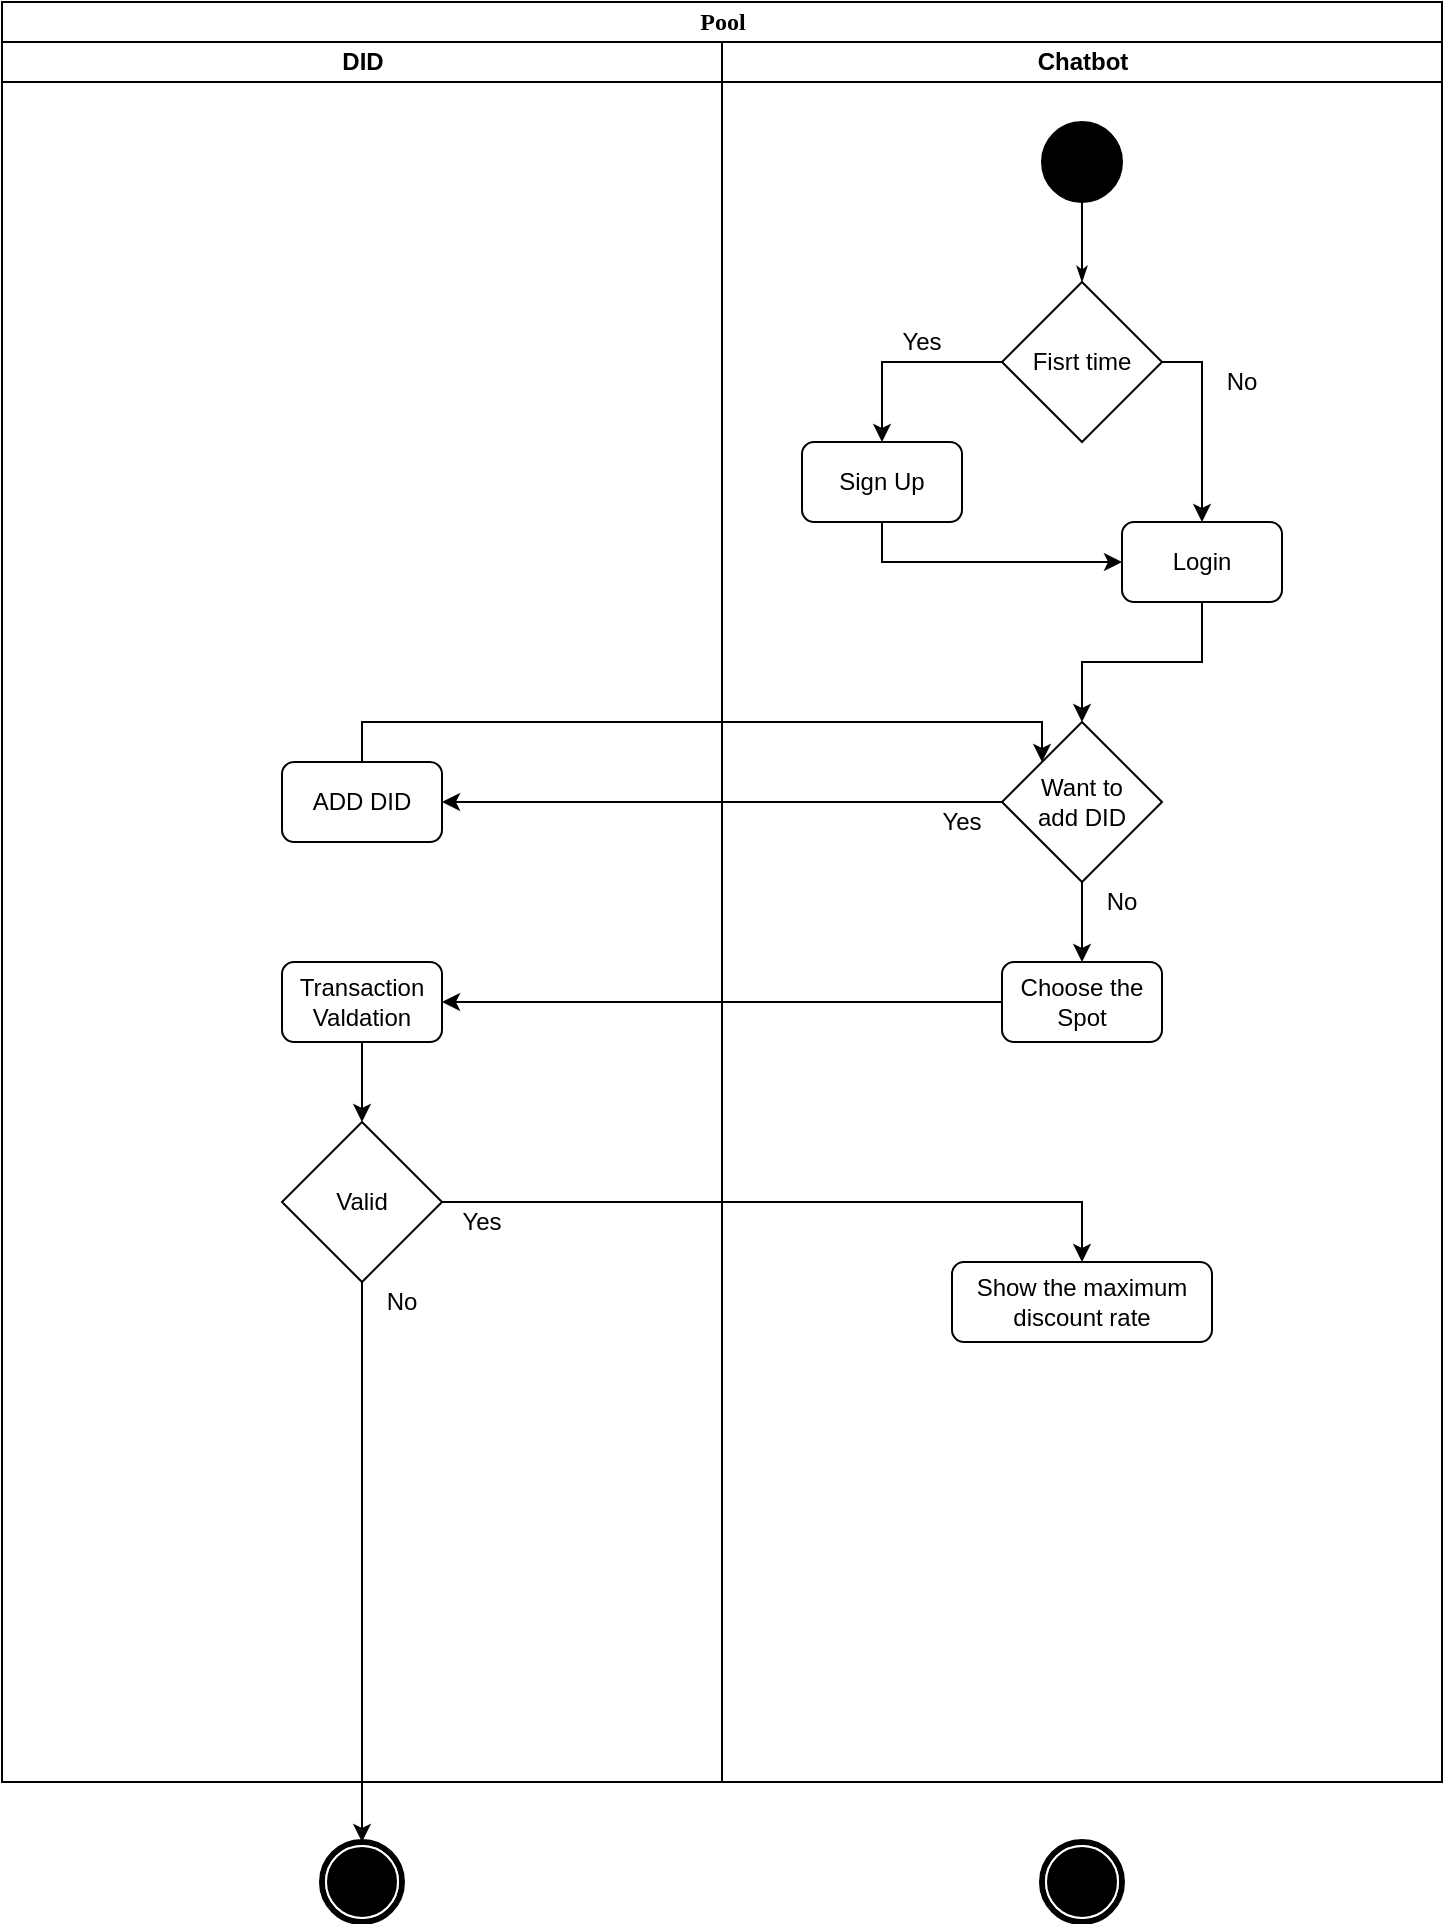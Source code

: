 <mxfile version="13.6.5" type="github">
  <diagram name="Page-1" id="0783ab3e-0a74-02c8-0abd-f7b4e66b4bec">
    <mxGraphModel dx="1673" dy="896" grid="1" gridSize="10" guides="1" tooltips="1" connect="1" arrows="1" fold="1" page="1" pageScale="1" pageWidth="850" pageHeight="1100" background="#ffffff" math="0" shadow="0">
      <root>
        <mxCell id="0" />
        <mxCell id="1" parent="0" />
        <mxCell id="60571a20871a0731-5" value="" style="shape=mxgraph.bpmn.shape;html=1;verticalLabelPosition=bottom;labelBackgroundColor=#ffffff;verticalAlign=top;perimeter=ellipsePerimeter;outline=end;symbol=terminate;rounded=0;shadow=0;comic=0;strokeWidth=1;fontFamily=Verdana;fontSize=12;align=center;" parent="1" vertex="1">
          <mxGeometry x="560" y="960" width="40" height="40" as="geometry" />
        </mxCell>
        <mxCell id="1c1d494c118603dd-1" value="Pool" style="swimlane;html=1;childLayout=stackLayout;startSize=20;rounded=0;shadow=0;comic=0;labelBackgroundColor=none;strokeWidth=1;fontFamily=Verdana;fontSize=12;align=center;" parent="1" vertex="1">
          <mxGeometry x="40" y="40" width="720" height="890" as="geometry" />
        </mxCell>
        <mxCell id="1c1d494c118603dd-2" value="DID" style="swimlane;html=1;startSize=20;" parent="1c1d494c118603dd-1" vertex="1">
          <mxGeometry y="20" width="360" height="870" as="geometry" />
        </mxCell>
        <mxCell id="-poPcpEcGvWwcgTgj7ra-16" value="ADD DID" style="rounded=1;whiteSpace=wrap;html=1;" vertex="1" parent="1c1d494c118603dd-2">
          <mxGeometry x="140" y="360" width="80" height="40" as="geometry" />
        </mxCell>
        <mxCell id="-poPcpEcGvWwcgTgj7ra-35" style="edgeStyle=orthogonalEdgeStyle;rounded=0;orthogonalLoop=1;jettySize=auto;html=1;exitX=0.5;exitY=1;exitDx=0;exitDy=0;entryX=0.5;entryY=0;entryDx=0;entryDy=0;" edge="1" parent="1c1d494c118603dd-2" source="-poPcpEcGvWwcgTgj7ra-30" target="-poPcpEcGvWwcgTgj7ra-33">
          <mxGeometry relative="1" as="geometry" />
        </mxCell>
        <mxCell id="-poPcpEcGvWwcgTgj7ra-30" value="Transaction Valdation" style="rounded=1;whiteSpace=wrap;html=1;" vertex="1" parent="1c1d494c118603dd-2">
          <mxGeometry x="140" y="460" width="80" height="40" as="geometry" />
        </mxCell>
        <mxCell id="-poPcpEcGvWwcgTgj7ra-33" value="Valid" style="rhombus;whiteSpace=wrap;html=1;" vertex="1" parent="1c1d494c118603dd-2">
          <mxGeometry x="140" y="540" width="80" height="80" as="geometry" />
        </mxCell>
        <mxCell id="-poPcpEcGvWwcgTgj7ra-39" value="No" style="text;html=1;strokeColor=none;fillColor=none;align=center;verticalAlign=middle;whiteSpace=wrap;rounded=0;" vertex="1" parent="1c1d494c118603dd-2">
          <mxGeometry x="180" y="620" width="40" height="20" as="geometry" />
        </mxCell>
        <mxCell id="-poPcpEcGvWwcgTgj7ra-40" value="Yes" style="text;html=1;strokeColor=none;fillColor=none;align=center;verticalAlign=middle;whiteSpace=wrap;rounded=0;" vertex="1" parent="1c1d494c118603dd-2">
          <mxGeometry x="220" y="580" width="40" height="20" as="geometry" />
        </mxCell>
        <mxCell id="1c1d494c118603dd-4" value="Chatbot" style="swimlane;html=1;startSize=20;" parent="1c1d494c118603dd-1" vertex="1">
          <mxGeometry x="360" y="20" width="360" height="870" as="geometry" />
        </mxCell>
        <mxCell id="1c1d494c118603dd-27" style="edgeStyle=orthogonalEdgeStyle;rounded=0;html=1;labelBackgroundColor=none;startArrow=none;startFill=0;startSize=5;endArrow=classicThin;endFill=1;endSize=5;jettySize=auto;orthogonalLoop=1;strokeWidth=1;fontFamily=Verdana;fontSize=12;entryX=0.5;entryY=0;entryDx=0;entryDy=0;" parent="1c1d494c118603dd-4" source="60571a20871a0731-4" target="-poPcpEcGvWwcgTgj7ra-2" edge="1">
          <mxGeometry relative="1" as="geometry">
            <mxPoint x="300" y="208" as="targetPoint" />
          </mxGeometry>
        </mxCell>
        <mxCell id="-poPcpEcGvWwcgTgj7ra-22" style="edgeStyle=orthogonalEdgeStyle;rounded=0;orthogonalLoop=1;jettySize=auto;html=1;exitX=0.5;exitY=1;exitDx=0;exitDy=0;entryX=0;entryY=0.5;entryDx=0;entryDy=0;" edge="1" parent="1c1d494c118603dd-4" source="-poPcpEcGvWwcgTgj7ra-5" target="-poPcpEcGvWwcgTgj7ra-7">
          <mxGeometry relative="1" as="geometry" />
        </mxCell>
        <mxCell id="-poPcpEcGvWwcgTgj7ra-5" value="Sign Up" style="rounded=1;whiteSpace=wrap;html=1;" vertex="1" parent="1c1d494c118603dd-4">
          <mxGeometry x="40" y="200" width="80" height="40" as="geometry" />
        </mxCell>
        <mxCell id="-poPcpEcGvWwcgTgj7ra-10" value="Yes" style="text;html=1;strokeColor=none;fillColor=none;align=center;verticalAlign=middle;whiteSpace=wrap;rounded=0;" vertex="1" parent="1c1d494c118603dd-4">
          <mxGeometry x="80" y="140" width="40" height="20" as="geometry" />
        </mxCell>
        <mxCell id="-poPcpEcGvWwcgTgj7ra-17" value="Yes" style="text;html=1;strokeColor=none;fillColor=none;align=center;verticalAlign=middle;whiteSpace=wrap;rounded=0;" vertex="1" parent="1c1d494c118603dd-4">
          <mxGeometry x="100" y="380" width="40" height="20" as="geometry" />
        </mxCell>
        <mxCell id="-poPcpEcGvWwcgTgj7ra-13" value="Want to&lt;br&gt;add DID" style="rhombus;whiteSpace=wrap;html=1;" vertex="1" parent="1c1d494c118603dd-4">
          <mxGeometry x="140" y="340" width="80" height="80" as="geometry" />
        </mxCell>
        <mxCell id="60571a20871a0731-4" value="" style="ellipse;whiteSpace=wrap;html=1;rounded=0;shadow=0;comic=0;labelBackgroundColor=none;strokeWidth=1;fillColor=#000000;fontFamily=Verdana;fontSize=12;align=center;" parent="1c1d494c118603dd-4" vertex="1">
          <mxGeometry x="160" y="40" width="40" height="40" as="geometry" />
        </mxCell>
        <mxCell id="-poPcpEcGvWwcgTgj7ra-8" style="edgeStyle=orthogonalEdgeStyle;rounded=0;orthogonalLoop=1;jettySize=auto;html=1;exitX=0;exitY=0.5;exitDx=0;exitDy=0;entryX=0.5;entryY=0;entryDx=0;entryDy=0;" edge="1" parent="1c1d494c118603dd-4" source="-poPcpEcGvWwcgTgj7ra-2" target="-poPcpEcGvWwcgTgj7ra-5">
          <mxGeometry relative="1" as="geometry" />
        </mxCell>
        <mxCell id="-poPcpEcGvWwcgTgj7ra-9" style="edgeStyle=orthogonalEdgeStyle;rounded=0;orthogonalLoop=1;jettySize=auto;html=1;entryX=0.5;entryY=0;entryDx=0;entryDy=0;" edge="1" parent="1c1d494c118603dd-4" source="-poPcpEcGvWwcgTgj7ra-2" target="-poPcpEcGvWwcgTgj7ra-7">
          <mxGeometry relative="1" as="geometry">
            <Array as="points">
              <mxPoint x="240" y="160" />
            </Array>
          </mxGeometry>
        </mxCell>
        <mxCell id="-poPcpEcGvWwcgTgj7ra-2" value="Fisrt time" style="rhombus;whiteSpace=wrap;html=1;" vertex="1" parent="1c1d494c118603dd-4">
          <mxGeometry x="140" y="120" width="80" height="80" as="geometry" />
        </mxCell>
        <mxCell id="-poPcpEcGvWwcgTgj7ra-14" style="edgeStyle=orthogonalEdgeStyle;rounded=0;orthogonalLoop=1;jettySize=auto;html=1;exitX=0.5;exitY=1;exitDx=0;exitDy=0;entryX=0.5;entryY=0;entryDx=0;entryDy=0;" edge="1" parent="1c1d494c118603dd-4" source="-poPcpEcGvWwcgTgj7ra-7" target="-poPcpEcGvWwcgTgj7ra-13">
          <mxGeometry relative="1" as="geometry" />
        </mxCell>
        <mxCell id="-poPcpEcGvWwcgTgj7ra-18" value="Choose the Spot" style="rounded=1;whiteSpace=wrap;html=1;" vertex="1" parent="1c1d494c118603dd-4">
          <mxGeometry x="140" y="460" width="80" height="40" as="geometry" />
        </mxCell>
        <mxCell id="-poPcpEcGvWwcgTgj7ra-38" value="Show the maximum&lt;br&gt;discount rate" style="rounded=1;whiteSpace=wrap;html=1;" vertex="1" parent="1c1d494c118603dd-4">
          <mxGeometry x="115" y="610" width="130" height="40" as="geometry" />
        </mxCell>
        <mxCell id="-poPcpEcGvWwcgTgj7ra-25" value="No" style="text;html=1;strokeColor=none;fillColor=none;align=center;verticalAlign=middle;whiteSpace=wrap;rounded=0;" vertex="1" parent="1c1d494c118603dd-4">
          <mxGeometry x="180" y="420" width="40" height="20" as="geometry" />
        </mxCell>
        <mxCell id="-poPcpEcGvWwcgTgj7ra-7" value="Login" style="rounded=1;whiteSpace=wrap;html=1;" vertex="1" parent="1c1d494c118603dd-4">
          <mxGeometry x="200" y="240" width="80" height="40" as="geometry" />
        </mxCell>
        <mxCell id="-poPcpEcGvWwcgTgj7ra-19" style="edgeStyle=orthogonalEdgeStyle;rounded=0;orthogonalLoop=1;jettySize=auto;html=1;entryX=0.5;entryY=0;entryDx=0;entryDy=0;" edge="1" parent="1c1d494c118603dd-4" source="-poPcpEcGvWwcgTgj7ra-13" target="-poPcpEcGvWwcgTgj7ra-18">
          <mxGeometry relative="1" as="geometry" />
        </mxCell>
        <mxCell id="-poPcpEcGvWwcgTgj7ra-11" value="No" style="text;html=1;strokeColor=none;fillColor=none;align=center;verticalAlign=middle;whiteSpace=wrap;rounded=0;" vertex="1" parent="1c1d494c118603dd-4">
          <mxGeometry x="240" y="160" width="40" height="20" as="geometry" />
        </mxCell>
        <mxCell id="-poPcpEcGvWwcgTgj7ra-15" style="edgeStyle=orthogonalEdgeStyle;rounded=0;orthogonalLoop=1;jettySize=auto;html=1;exitX=0;exitY=0.5;exitDx=0;exitDy=0;" edge="1" parent="1c1d494c118603dd-1" source="-poPcpEcGvWwcgTgj7ra-13" target="-poPcpEcGvWwcgTgj7ra-16">
          <mxGeometry relative="1" as="geometry">
            <mxPoint x="240" y="400" as="targetPoint" />
          </mxGeometry>
        </mxCell>
        <mxCell id="-poPcpEcGvWwcgTgj7ra-24" style="edgeStyle=orthogonalEdgeStyle;rounded=0;orthogonalLoop=1;jettySize=auto;html=1;exitX=0.5;exitY=0;exitDx=0;exitDy=0;entryX=0;entryY=0;entryDx=0;entryDy=0;" edge="1" parent="1c1d494c118603dd-1" source="-poPcpEcGvWwcgTgj7ra-16" target="-poPcpEcGvWwcgTgj7ra-13">
          <mxGeometry relative="1" as="geometry">
            <Array as="points">
              <mxPoint x="180" y="360" />
              <mxPoint x="520" y="360" />
            </Array>
          </mxGeometry>
        </mxCell>
        <mxCell id="-poPcpEcGvWwcgTgj7ra-28" style="edgeStyle=orthogonalEdgeStyle;rounded=0;orthogonalLoop=1;jettySize=auto;html=1;exitX=0;exitY=0.5;exitDx=0;exitDy=0;entryX=1;entryY=0.5;entryDx=0;entryDy=0;" edge="1" parent="1c1d494c118603dd-1" source="-poPcpEcGvWwcgTgj7ra-18" target="-poPcpEcGvWwcgTgj7ra-30">
          <mxGeometry relative="1" as="geometry">
            <mxPoint x="230" y="500" as="targetPoint" />
          </mxGeometry>
        </mxCell>
        <mxCell id="-poPcpEcGvWwcgTgj7ra-37" style="edgeStyle=orthogonalEdgeStyle;rounded=0;orthogonalLoop=1;jettySize=auto;html=1;exitX=1;exitY=0.5;exitDx=0;exitDy=0;entryX=0.5;entryY=0;entryDx=0;entryDy=0;" edge="1" parent="1c1d494c118603dd-1" source="-poPcpEcGvWwcgTgj7ra-33" target="-poPcpEcGvWwcgTgj7ra-38">
          <mxGeometry relative="1" as="geometry">
            <mxPoint x="540" y="600" as="targetPoint" />
          </mxGeometry>
        </mxCell>
        <mxCell id="-poPcpEcGvWwcgTgj7ra-31" value="" style="shape=mxgraph.bpmn.shape;html=1;verticalLabelPosition=bottom;labelBackgroundColor=#ffffff;verticalAlign=top;perimeter=ellipsePerimeter;outline=end;symbol=terminate;rounded=0;shadow=0;comic=0;strokeWidth=1;fontFamily=Verdana;fontSize=12;align=center;" vertex="1" parent="1">
          <mxGeometry x="200" y="960" width="40" height="40" as="geometry" />
        </mxCell>
        <mxCell id="-poPcpEcGvWwcgTgj7ra-36" style="edgeStyle=orthogonalEdgeStyle;rounded=0;orthogonalLoop=1;jettySize=auto;html=1;exitX=0.5;exitY=1;exitDx=0;exitDy=0;entryX=0.5;entryY=0;entryDx=0;entryDy=0;" edge="1" parent="1" source="-poPcpEcGvWwcgTgj7ra-33" target="-poPcpEcGvWwcgTgj7ra-31">
          <mxGeometry relative="1" as="geometry" />
        </mxCell>
      </root>
    </mxGraphModel>
  </diagram>
</mxfile>
